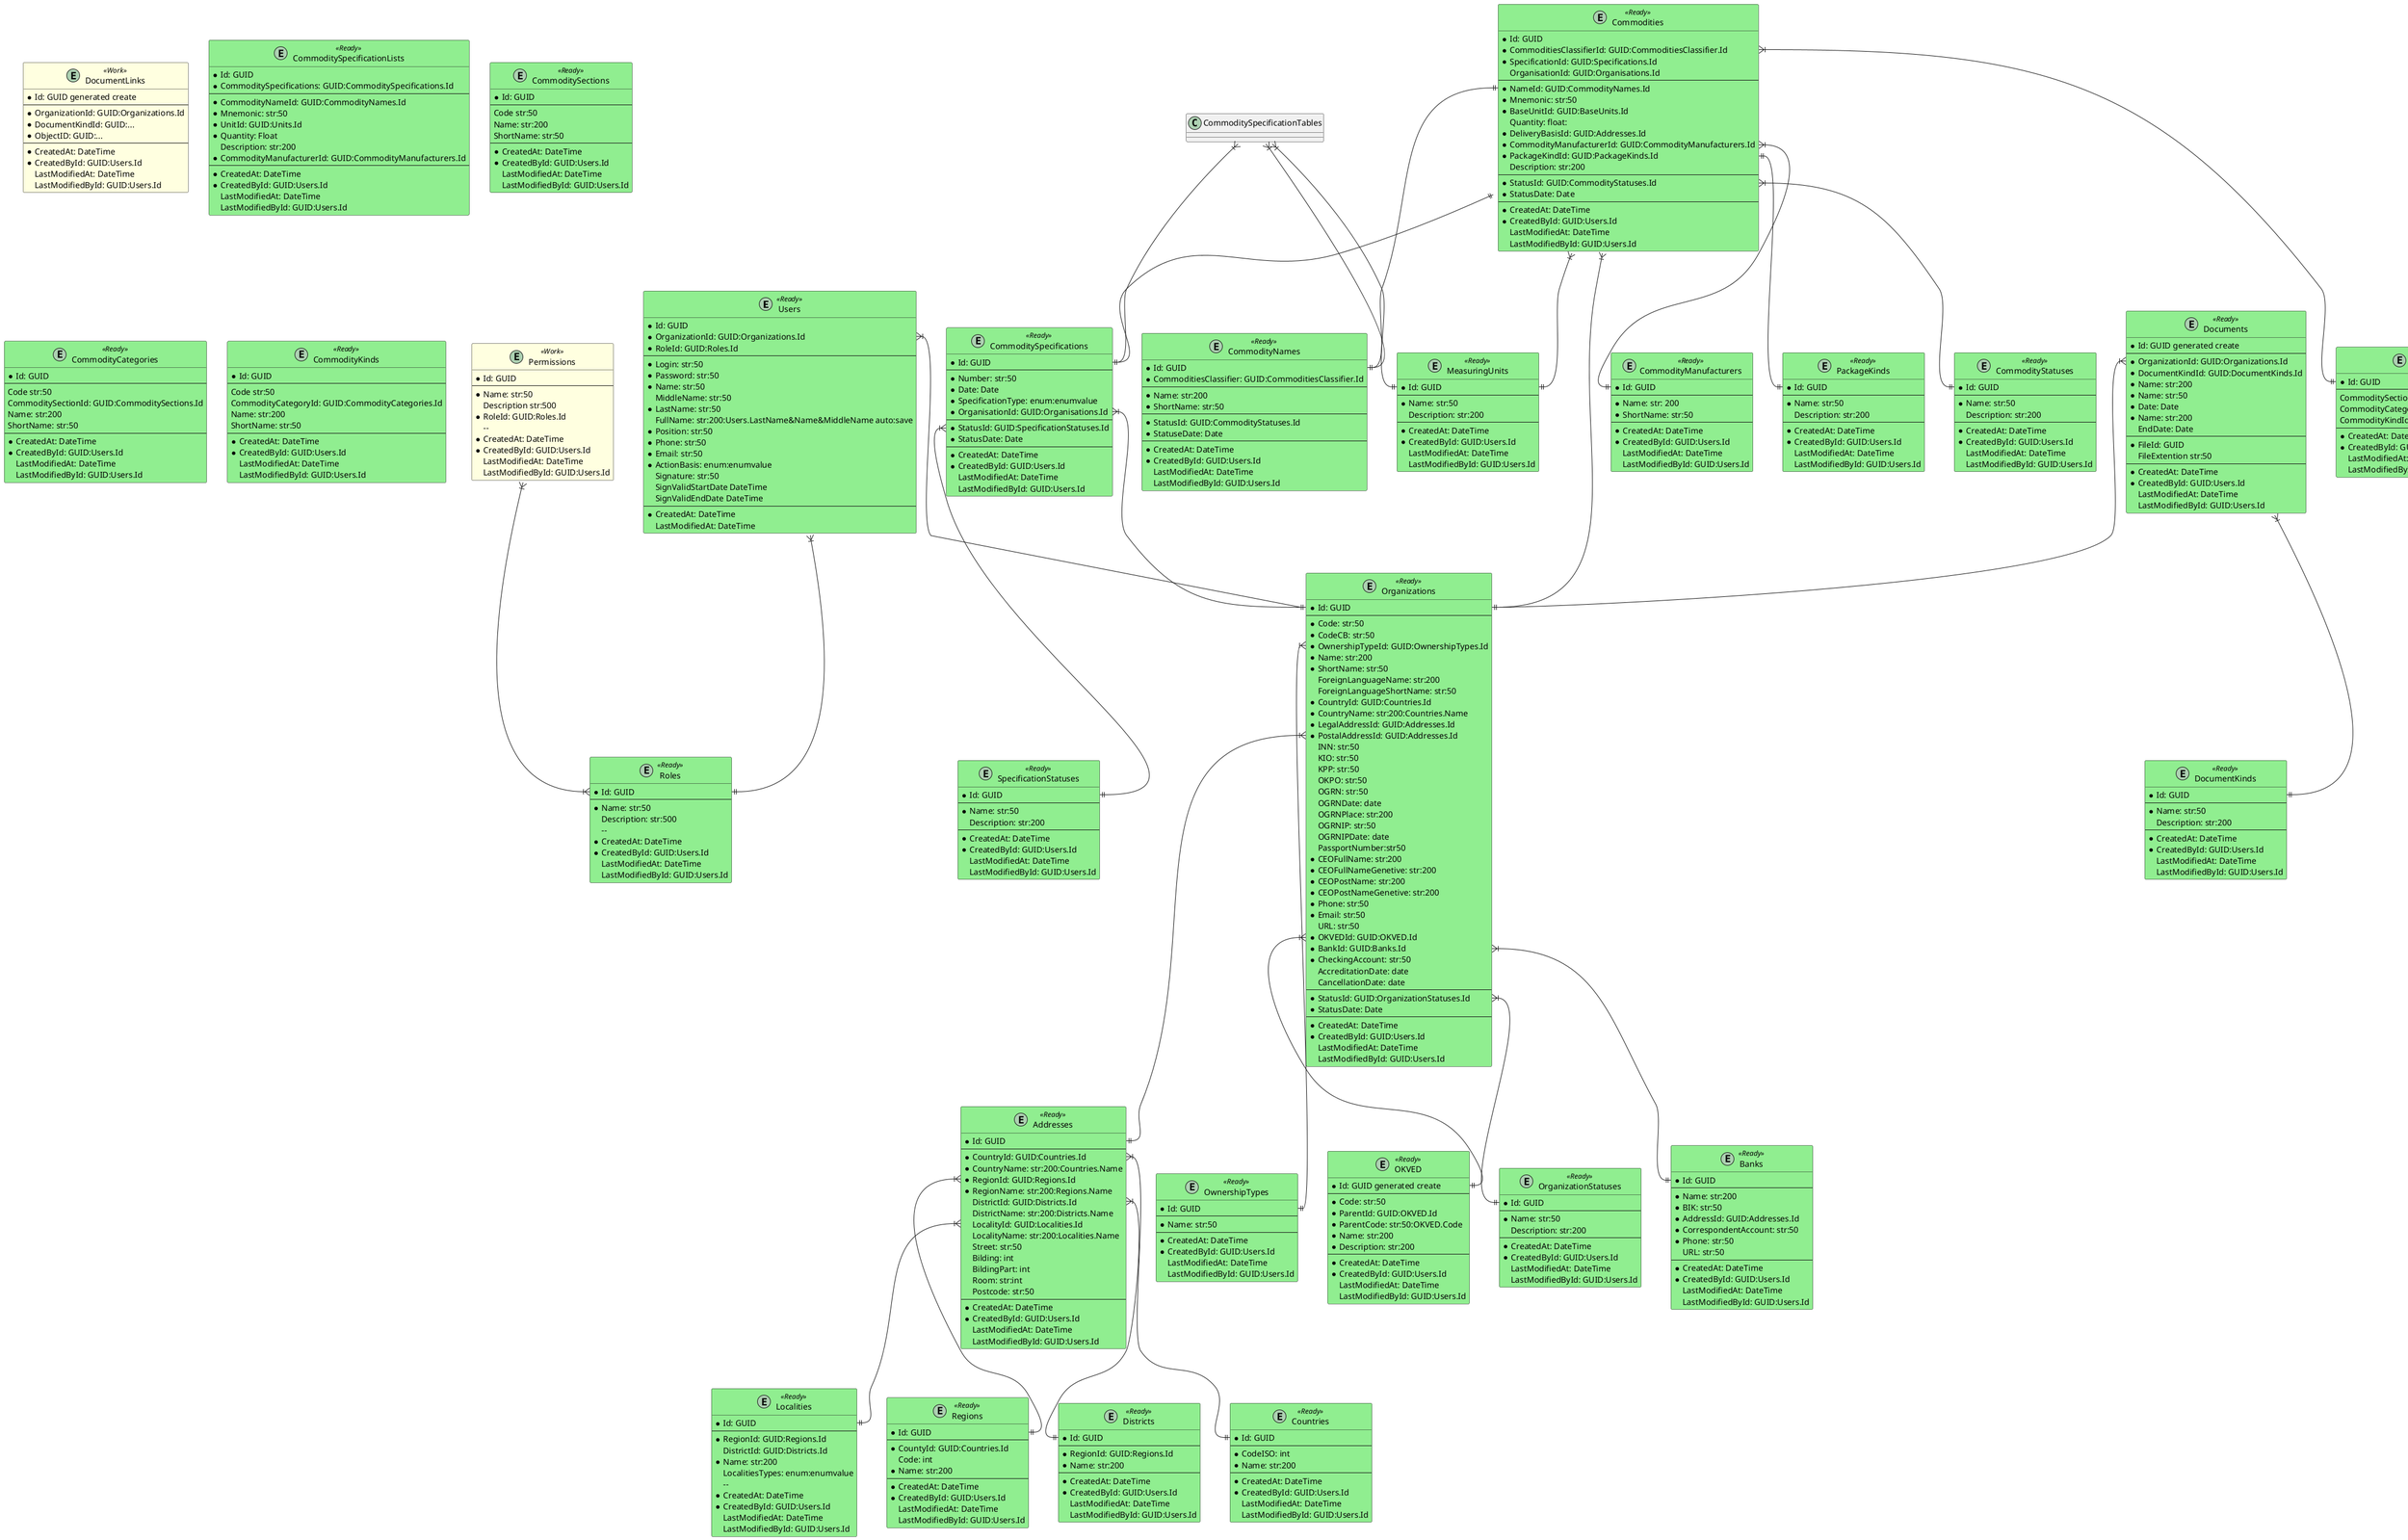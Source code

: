 @startuml "CTS Object Diagram"
/'**Легенда 

Типы данных (DataType):
    str:<long>                  Строка (string) определенной длинны в символах, размер лучше всего указывать кратным 8, т.е. 32, 64, 128, 256 и т.д., минимальная длина строки 32 символа.
    text                        Текст (text) неограниченно длинны.
    int                         Беззнаковое целое число (integer).
    float:<accuracy>            Число (numeric). Вещественное число с определенной точностью. Точность определяется количеством знаков после запятой в формате .<число знаковпосле запятой>.
    date:<mask>                 Дата (date). С помощью маски задается формат вводимого значения, dd, mm, yy, yyyy. Например: dd.mm.yyyy т.д.
    time:<mask>                 Время (time). С помощью маски задается формат вводимого значения, элементы маски hh, mm, ss. Пример: hh:mm:ss, hh:mm, mm:ss и т.д.
    datetime:<mask>             Дата и время (datetime). Дата, дата и время с определенной точностью. С помощью маски задается формат вводимого значения dd.mm.yyyy(yy)_hh:mm:ss, или dd.mm.yyyy(yy).
    bool                        Логический (boolean). Логическое значение - Истина/Лож. Используется для чек-боксов и радио-кнопок.
    enum:enumvalue              Перечисление (enumeration). Значения перечисления указываются в следующей строке в <enumvalue:>, в виде комментария обозначаемом "'", через "," в формате enumvalue:<Id>|<Name>. Перечисление, используется для полей с выпадающим списком к количеством значенией не более 5-10.
    bin                         Бинарный (binary) тип данных. Используется для указания на то что в поле будут хранится именно бинарные данные, например, хэши и т.д.
    GUID                        Глобальный уникльный идентификатор.  

Формат описания объектов (сущьностей):
    EntityName                  Имя объекта.
    EntityStage                 Состояние объекта, Work (в работе)/Ready (готово).
    DataType:argument           Тип данных и даполнительный аргумент, напимер длина строки для строкового реквизита.
    RefrerenceObject.Requsite   Указание на то что данные в рекыизит нужно взять из реквизита указанного объекта, указывается при необходимости.     
    Mandatory                   Знаком "*" - реквизит обязательный для заполнения.

    /'Наименование объекта'/ entity EntityName <<EntityStage>> {
        /'Наименование реквизита'/<Mandatory>RequisiteName: DataType:argument:RefrerenceObject.Requsite
    }        
'/


'**Оформление объектов
skinparam class {
/'Готово'/      BackgroundColor<<Ready>>    LightGreen
/'В работе'/    BackgroundColor<<Work>>     LightYellow
}

'**Таблицы

/'Пользователи'/ entity Users <<Ready>> {
    *Id: GUID
    /'Организация'/ *OrganizationId: GUID:Organizations.Id
    /'Роль'/ *RoleId: GUID:Roles.Id
    --
    /'Логин'/ *Login: str:50
    /'Пароль'/ *Password: str:50
    /'Имя'/ *Name: str:50
    /'Отчество'/ MiddleName: str:50
    /'Фамилия'/ *LastName: str:50
    /'ФИО'/ FullName: str:200:Users.LastName&Name&MiddleName auto:save
    /'Должность'/ *Position: str:50
    /'Телефон'/ *Phone: str:50
    /'Е-мэйл'/ *Email: str:50
    /'Действует на основании)'/ *ActionBasis: enum:enumvalue
    'enumvalue:0|Устава, 1|Доверенности
    /'ЭЦП'/ Signature: str:50
    /'Дата начала действия ЭЦП'/ SignValidStartDate DateTime
    /'Дата окончания действия ЭЦП'/ SignValidEndDate DateTime
    --
    /'Создано'/ *CreatedAt: DateTime
    /'Модифицировано'/ LastModifiedAt: DateTime
}

/'Роли'/ entity Roles <<Ready>> {
    *Id: GUID
    --
    /'Имя'/ *Name: str:50
    /'Описание'/ Description: str:500
     --
    /'Создано'/ *CreatedAt: DateTime
    /'Кем создано'/ *CreatedById: GUID:Users.Id
    /'Модифицировано'/ LastModifiedAt: DateTime
    /'Кем модифицировано'/ LastModifiedById: GUID:Users.Id
}

/'Разрешения'/ entity Permissions <<Work>> {
'?Нужно продумать как будем описывать разрешения для отдельных объектов?
    *Id: GUID
    --
    /'Имя'/ *Name: str:50
    /'Описание'/ Description str:500
    /'Роль'/ *RoleId: GUID:Roles.Id
     --
    /'Создано'/ *CreatedAt: DateTime
    /'Кем создано'/ *CreatedById: GUID:Users.Id
    /'Модифицировано'/ LastModifiedAt: DateTime
    /'Кем модифицировано'/ LastModifiedById: GUID:Users.Id
}

/'Адреса'/ entity Addresses <<Ready>> {
    *Id: GUID
    --
    /'Страна'/ *CountryId: GUID:Countries.Id
    /'Страна'/ *CountryName: str:200:Countries.Name
    /'Регион'/ *RegionId: GUID:Regions.Id
    /'Регион'/ *RegionName: str:200:Regions.Name
    /'Район'/ DistrictId: GUID:Districts.Id
    /'Район'/ DistrictName: str:200:Districts.Name
    /'Населенный пункт'/ LocalityId: GUID:Localities.Id
    /'Населенный пункт'/ LocalityName: str:200:Localities.Name
    /'Улица'/ Street: str:50
    /'Дом'/ Bilding: int
    /'Корпус'/ BildingPart: int
    /'Комната'/ Room: str:int
    /'Индекс'/ Postcode: str:50
    --
    /'Создано'/ *CreatedAt: DateTime
    /'Кем создано'/ *CreatedById: GUID:Users.Id
    /'Модифицировано'/ LastModifiedAt: DateTime
    /'Кем модифицировано'/ LastModifiedById: GUID:Users.Id
}

/'Страны'/ entity Countries <<Ready>> {
    *Id: GUID
    --
    /'Код'/ *CodeISO: int
    /'Наименование'/ *Name: str:200
    --
    /'Создано'/ *CreatedAt: DateTime
    /'Кем создано'/ *CreatedById: GUID:Users.Id
    /'Модифицировано'/ LastModifiedAt: DateTime
    /'Кем модифицировано'/ LastModifiedById: GUID:Users.Id
}

/'Регионы'/ entity Regions <<Ready>> {
    *Id: GUID
    --
    /'Страна'/ *СountyId: GUID:Countries.Id
    /'Код'/ Code: int
    /'Наименование'/ *Name: str:200
    --
    /'Создано'/ *CreatedAt: DateTime
    /'Кем создано'/ *CreatedById: GUID:Users.Id
    /'Модифицировано'/ LastModifiedAt: DateTime
    /'Кем модифицировано'/ LastModifiedById: GUID:Users.Id
}

/'Районы'/ entity Districts <<Ready>> {
    *Id: GUID
    --
    /'Регион'/ *RegionId: GUID:Regions.Id
    /'Наименование'/ *Name: str:200
    --
    /'Создано'/ *CreatedAt: DateTime
    /'Кем создано'/ *CreatedById: GUID:Users.Id
    /'Модифицировано'/ LastModifiedAt: DateTime
    /'Кем модифицировано'/ LastModifiedById: GUID:Users.Id
}

/'Населенные пункты'/ entity Localities <<Ready>> {
    *Id: GUID
    --
    /'Регион'/ *RegionId: GUID:Regions.Id
    /'Район'/ DistrictId: GUID:Districts.Id
    /'Наименование'/ *Name: str:200
    /'Типы населенных пунктов'/ LocalitiesTypes: enum:enumvalue
    'enumvalue: 0|Индекс,10|Город,20|Поселок,21|Станица,30|Древня,31|Село,32|Хутор,40|Станция,41|ЖД станция
     --
    /'Создано'/ *CreatedAt: DateTime
    /'Кем создано'/ *CreatedById: GUID:Users.Id
    /'Модифицировано'/ LastModifiedAt: DateTime
    /'Кем модифицировано'/ LastModifiedById: GUID:Users.Id
}

/'Организации-участники торгов'/ entity Organizations <<Ready>> {
    *Id: GUID
    --
    /'Код'/ *Code: str:50
    /'Код ЦБ'/*CodeCB: str:50
    /'Форма собственности'/ *OwnershipTypeId: GUID:OwnershipTypes.Id 
    /'Наименование'/ *Name: str:200
    /'Сокращенно наименование'/ *ShortName: str:50
    /'Полное наименование на иностранном языке'/ ForeignLanguageName: str:200
    /'Краткое наименование на иностранном языке'/ ForeignLanguageShortName: str:50
    /'Страна'/*CountryId: GUID:Countries.Id
    /'Страна'/ *CountryName: str:200:Countries.Name
    /'Юридический адрес'/ *LegalAddressId: GUID:Addresses.Id
    /'Почтовый адрес'/ *PostalAddressId: GUID:Addresses.Id
    /'ИНН'/ INN: str:50
    /'КИО'/ KIO: str:50
    /'КПП'/ KPP: str:50
    /'ОКПО'/ OKPO: str:50
    /'ОГРН'/ OGRN: str:50
    /'Дата присвоения ОГРН'/ OGRNDate: date
    /'Место выдачи ОГРН'/ OGRNPlace: str:200
    /'ОГРНИП'/ OGRNIP: str:50
    /'Дата регистрации ИП'/ OGRNIPDate: date
    /'Паспорт'/ PassportNumber:str50
    /'ФИО руководителя'/ *CEOFullName: str:200
    /'ФИО руководителя в родительном падеже'/ *CEOFullNameGenetive: str:200
    /'Должность руководителя'/ *CEOPostName: str:200
    /'Должность руководителя в родительном падеже'/ *CEOPostNameGenetive: str:200
    /'Телефон'/ *Phone: str:50
    /'Е-мэйл'/ *Email: str:50
    /'Web-адрес'/ URL: str:50
    /'Вид деятельности по ОКВЭД'/ *OKVEDId: GUID:OKVED.Id
    /'Банк'/ *BankId: GUID:Banks.Id
    /'Расчетный счёт'/ *CheckingAccount: str:50
    /'Дата аккредитации'/ AccreditationDate: date 
    /'Дата отмены аккредитации'/ CancellationDate: date 
    --
    /'Статус'/ *StatusId: GUID:OrganizationStatuses.Id
    /'Дата статуса'/ *StatusDate: Date
    --
    /'Создано'/ *CreatedAt: DateTime
    /'Кем создано'/ *CreatedById: GUID:Users.Id
    /'Модифицировано'/ LastModifiedAt: DateTime
    /'Кем модифицировано'/ LastModifiedById: GUID:Users.Id
}

/'Статус организации'/ entity OrganizationStatuses <<Ready>> {
    *Id: GUID
    --
    /'Наименование'/ *Name: str:50
    /'Описание'/ Description: str:200
    --
    /'Создано'/ *CreatedAt: DateTime
    /'Кем создано'/ *CreatedById: GUID:Users.Id
    /'Модифицировано'/ LastModifiedAt: DateTime
    /'Кем модифицировано'/ LastModifiedById: GUID:Users.Id
}

/'Формы собственности'/  entity OwnershipTypes <<Ready>> {
    *Id: GUID
    --
    /'Наименование'/ *Name: str:50
    --
    /'Создано'/ *CreatedAt: DateTime
    /'Кем создано'/ *CreatedById: GUID:Users.Id
    /'Модифицировано'/ LastModifiedAt: DateTime
    /'Кем модифицировано'/ LastModifiedById: GUID:Users.Id
} 

/'Банки'/ entity Banks <<Ready>> {
    *Id: GUID
    --
    /'Наименование'/ *Name: str:200
    /'БИК'/ *BIK: str:50
    /'Адрес'/ *AddressId: GUID:Addresses.Id
    /'Корресподентский счёт'/ *CorrespondentAccount: str:50
    /'Телефон'/ *Phone: str:50
    /'Веб-адрес'/ URL: str:50
    --
    /'Создано'/ *CreatedAt: DateTime
    /'Кем создано'/ *CreatedById: GUID:Users.Id
    /'Модифицировано'/ LastModifiedAt: DateTime
    /'Кем модифицировано'/ LastModifiedById: GUID:Users.Id
}

/'Виды деятельности по ОКВЭД'/ entity OKVED <<Ready>> {
    *Id: GUID generated create
    --
    /'Код'/ *Code: str:50
    /'Код-родитель'/ *ParentId: GUID:OKVED.Id
    /'Код-родитель'/ *ParentCode: str:50:OKVED.Code
    /'Наименование'/ *Name: str:200
    /'Расшифровка'/ *Description: str:200
    --
    /'Создано'/ *CreatedAt: DateTime
    /'Кем создано'/ *CreatedById: GUID:Users.Id
    /'Модифицировано'/ LastModifiedAt: DateTime
    /'Кем модифицировано'/ LastModifiedById: GUID:Users.Id
}

/'Документы'/ entity Documents <<Ready>> {
    *Id: GUID generated create
    --
    /'Организация'/ *OrganizationId: GUID:Organizations.Id
    /'Вид документа'/ *DocumentKindId: GUID:DocumentKinds.Id 
    /'Наименование документа'/ *Name: str:200
    /'Номер документа'/ *Name: str:50
    /'Дата документа'/ *Date: Date
    /'Тема документа'/ *Name: str:200
    /'Дата завердения действия'/ EndDate: Date
    --
    /'Сыылка на документ в файловом зранилище'/ *FileId: GUID
    /'Расширение файла'/ FileExtention str:50
    --
    /'Создано'/ *CreatedAt: DateTime
    /'Кем создано'/ *CreatedById: GUID:Users.Id
    /'Модифицировано'/ LastModifiedAt: DateTime
    /'Кем модифицировано'/ LastModifiedById: GUID:Users.Id
}

/'Связи Документов'/ entity DocumentLinks <<Work>> {
    *Id: GUID generated create
    --
    /'Документ'/ *OrganizationId: GUID:Organizations.Id
    /'Вид объекта'/ *DocumentKindId: GUID:...
    /'Объект'/ *ObjectID: GUID:...
    --
    /'Создано'/ *CreatedAt: DateTime
    /'Кем создано'/ *CreatedById: GUID:Users.Id
    /'Модифицировано'/ LastModifiedAt: DateTime
    /'Кем модифицировано'/ LastModifiedById: GUID:Users.Id
}


/'Вид документа'/ entity DocumentKinds <<Ready>>{
    *Id: GUID
    --
    /'Наименование'/ *Name: str:50
    /'Описание'/ Description: str:200
    --
    /'Создано'/ *CreatedAt: DateTime
    /'Кем создано'/ *CreatedById: GUID:Users.Id
    /'Модифицировано'/ LastModifiedAt: DateTime
    /'Кем модифицировано'/ LastModifiedById: GUID:Users.Id
}

/'Каталог товаров, работ и услуг (ТРУ)'/  entity Commodities <<Ready>> { 
    *Id: GUID
    /'Классификатор товаров'/ *CommoditiesClassifierId: GUID:CommoditiesClassifier.Id
    /'Спецификация'/ *SpecificationId: GUID:Specifications.Id
    /'Продавец'/ OrganisationId: GUID:Organisations.Id
    --
    /'Наименование'/ *NameId: GUID:CommodityNames.Id
    /'Мнемоника'/ *Mnemonic: str:50
    /'Лот (единица измерения товара)'/ *BaseUnitId: GUID:BaseUnits.Id
    /'Размер лота'/ Quantity: float: 
    /'Базис поставки'/ *DeliveryBasisId: GUID:Addresses.Id
    /'Завод-производитель'/ *CommodityManufacturerId: GUID:CommodityManufacturers.Id
    /'Упаковка'/ *PackageKindId: GUID:PackageKinds.Id
    /'Описание'/ Description: str:200
    --
    /'Статус'/ *StatusId: GUID:CommodityStatuses.Id
    /'Дата статуса'/ *StatusDate: Date
    --
    /'Создано'/ *CreatedAt: DateTime
    /'Кем создано'/ *CreatedById: GUID:Users.Id
    /'Модифицировано'/ LastModifiedAt: DateTime
    /'Кем модифицировано'/ LastModifiedById: GUID:Users.Id
}

/'Наименования товаров'/ entity CommodityNames <<Ready>> {
    *Id: GUID
    /'Классификатор товаров'/ *CommoditiesClassifier: GUID:CommoditiesClassifier.Id
    --
    /'Наименование'/ *Name: str:200
    /'Краткое наименование'/ *ShortName: str:50
    --
    /'Статус'/ *StatusId: GUID:CommodityStatuses.Id
    /'Дата статуса'/ *StatuseDate: Date
    --
    /'Создано'/ *CreatedAt: DateTime
    /'Кем создано'/ *CreatedById: GUID:Users.Id
    /'Модифицировано'/ LastModifiedAt: DateTime
    /'Кем модифицировано'/ LastModifiedById: GUID:Users.Id
}

/'Спецификации биржевых товаров'/ entity CommoditySpecifications <<Ready>> {
    *Id: GUID
    --
    /'Номер'/ *Number: str:50
    /'Дата'/ *Date: Date
    /'Тип спецификации'/ *SpecificationType: enum:enumvalue
    'enumvalue:1|На допуск товара,2|На корректировку товара, 3|На снятие товара
    /'Участник торгов'/ *OrganisationId: GUID:Organisations.Id
    --
    /'Статус'/ *StatusId: GUID:SpecificationStatuses.Id
    /'Дата статуса'/ *StatusDate: Date
    --
    /'Создано'/ *CreatedAt: DateTime
    /'Кем создано'/ *CreatedById: GUID:Users.Id
    /'Модифицировано'/ LastModifiedAt: DateTime
    /'Кем модифицировано'/ LastModifiedById: GUID:Users.Id
}

/'Список товаров спецификаций'/ entity CommoditySpecificationLists <<Ready>>{
    *Id: GUID 
    /'Спецификация'/ *CommoditySpecifications: GUID:CommoditySpecifications.Id
    --
    /'Наименование товара'/ *CommodityNameId: GUID:CommodityNames.Id
    /'Мнемоника'/ *Mnemonic: str:50
    /'Единица измерения. Creatio'/ *UnitId: GUID:Units.Id
    /'Размер лота'/ *Quantity: Float
    /'Описание'/ Description: str:200
    /'Производитель'/ *CommodityManufacturerId: GUID:CommodityManufacturers.Id
    --
    /'Создано'/ *CreatedAt: DateTime
    /'Кем создано'/ *CreatedById: GUID:Users.Id
    /'Модифицировано'/ LastModifiedAt: DateTime
    /'Кем модифицировано'/ LastModifiedById: GUID:Users.Id
}

'**Справочники

/'Статусы Каталога ТРУ'/ entity CommodityStatuses <<Ready>>{
    *Id: GUID
    --
    /'Наименование'/ *Name: str:50
    /'Описание'/ Description: str:200
    --
    /'Создано'/ *CreatedAt: DateTime
    /'Кем создано'/ *CreatedById: GUID:Users.Id
    /'Модифицировано'/ LastModifiedAt: DateTime
    /'Кем модифицировано'/ LastModifiedById: GUID:Users.Id
}

/'Статусы Cпецификации'/ entity SpecificationStatuses <<Ready>>{
    *Id: GUID
    --
    /'Наименование'/ *Name: str:50
    /'Описание'/ Description: str:200
    --
    /'Создано'/ *CreatedAt: DateTime
    /'Кем создано'/ *CreatedById: GUID:Users.Id
    /'Модифицировано'/ LastModifiedAt: DateTime
    /'Кем модифицировано'/ LastModifiedById: GUID:Users.Id
}

/'Единицы измерения'/ entity MeasuringUnits <<Ready>> {
    *Id: GUID
    --
    /'Ннаименование'/ *Name: str:50
    /'Описание'/ Description: str:200
    --
    /'Создано'/ *CreatedAt: DateTime
    /'Кем создано'/ *CreatedById: GUID:Users.Id
    /'Модифицировано'/ LastModifiedAt: DateTime
    /'Кем модифицировано'/ LastModifiedById: GUID:Users.Id
}

/'Заводы-производители'/ entity CommodityManufacturers <<Ready>> {
    *Id: GUID
    --
    /'Наименование'/ *Name: str: 200
    /'Краткое наименование'/ *ShortName: str:50
    --
    /'Создано'/ *CreatedAt: DateTime
    /'Кем создано'/ *CreatedById: GUID:Users.Id
    /'Модифицировано'/ LastModifiedAt: DateTime
    /'Кем модифицировано'/ LastModifiedById: GUID:Users.Id
}

/'Виды упаковок'/ entity PackageKinds <<Ready>> {
    *Id: GUID
    --
    /'Наименование'/ *Name: str:50
    /'Описание'/ Description: str:200
    --
    /'Создано'/ *CreatedAt: DateTime
    /'Кем создано'/ *CreatedById: GUID:Users.Id
    /'Модифицировано'/ LastModifiedAt: DateTime
    /'Кем модифицировано'/ LastModifiedById: GUID:Users.Id
}

/'Классификатор товаров'/ entity CommoditiesClassifier <<Ready>> {
    *Id: GUID
    --
    /'Отделение торгов'/ CommoditySectionId: GUID:CommoditySections.Id
    /'Категория товаров'/ CommodityCategoryId: GUID:CommodityCategories.Id
    /'Виды товаров'/ CommodityKindId: GUID:CommodityKinds.Id
    --
    /'Создано'/ *CreatedAt: DateTime
    /'Кем создано'/ *CreatedById: GUID:Users.Id
    /'Модифицировано'/ LastModifiedAt: DateTime
    /'Кем модифицировано'/ LastModifiedById: GUID:Users.Id
}

/'Отделения торгов'/ entity CommoditySections<<Ready>> {
    *Id: GUID
    --
    /'Код'/ Code str:50
    /'Полное наименование'/ Name: str:200
    /'Краткое наименование'/ ShortName: str:50
    --
    /'Создано'/ *CreatedAt: DateTime
    /'Кем создано'/ *CreatedById: GUID:Users.Id
    /'Модифицировано'/ LastModifiedAt: DateTime
    /'Кем модифицировано'/ LastModifiedById: GUID:Users.Id
}

/'Категории товаров'/ entity CommodityCategories <<Ready>> {
    *Id: GUID
    --
    /'Код'/ Code str:50
    /'Отделение торгов'/ CommoditySectionId: GUID:CommoditySections.Id
    /'Полное наименование'/ Name: str:200
    /'Краткое наименование'/ ShortName: str:50
    --
    /'Создано'/ *CreatedAt: DateTime
    /'Кем создано'/ *CreatedById: GUID:Users.Id
    /'Модифицировано'/ LastModifiedAt: DateTime
    /'Кем модифицировано'/ LastModifiedById: GUID:Users.Id
}

/'Виды товаров'/ entity CommodityKinds <<Ready>> {
    *Id: GUID
    --
    /'Код'/ Code str:50
    /'Категория товаров'/ CommodityCategoryId: GUID:CommodityCategories.Id
    /'Полное наименование'/ Name: str:200
    /'Краткое наименование'/ ShortName: str:50
    --
    /'Создано'/ *CreatedAt: DateTime
    /'Кем создано'/ *CreatedById: GUID:Users.Id
    /'Модифицировано'/ LastModifiedAt: DateTime
    /'Кем модифицировано'/ LastModifiedById: GUID:Users.Id
}

'***Связи таблиц

'Пользователи
    Users::OrganizationId }|--|| Organizations::Id
    Users::RolesId }|--|| Roles::Id
    
'Разрешения'
    Permissions::RolesId }|--|{ Roles::Id

'Адреса
    Addresses::CountryId }|--|| Countries::Id
    Addresses::RegionId }|--|| Regions::Id
    Addresses::DistrictId }|--|| Districts::Id
    Addresses::LocalityId }|--|| Localities::Id

'Организация
    Organizations::OwnershipTypeId }|--|| OwnershipTypes::Id
    Organizations::OKVEDId }|--|| OKVED::Id
    Organizations::PostalAddressId }|--|| Addresses::Id
    Organizations::BankId }|--|| Banks::Id
    Organizations::StatusId }|--|| OrganizationStatuses::Id

'Документы
    Documents::OrganizationId }|--|| Organizations::Id
    Documents::DocumentKindsId }|--|| DocumentKinds::Id

/'New 09/12/21'/
'Каталог ТРУ'
    Commodities::NameId ||--|| CommodityNames::Id
    Commodities::MeasuringUnitId }|--|| MeasuringUnits::Id
    Commodities::CommoditiesClassifier }|--|| CommoditiesClassifier::Id
    Commodities::PackageKindId ||--|| PackageKinds::Id
    Commodities::CommodityManufacturerId }|--|| CommodityManufacturers::Id
    Commodities::OrganisationsId }|--|| Organizations::Id
    Commodities::StatusId }|--|| CommodityStatuses::Id
    Commodities::CommoditySpecificationId ||--|| CommoditySpecifications::Id 

'Спецификация биржевых товаров
    CommoditySpecifications::OrganisationId }|--|| Organizations::Id
    CommoditySpecifications::StatusId }|--|| SpecificationStatuses::Id

'Табличная часть Спецификаций биржевых товаров
    CommoditySpecificationTables::CommoditySpecificationId }|--|| CommoditySpecifications::Id
    CommoditySpecificationTables::CommodityNameId }|--|| CommodityNames::Id
    CommoditySpecificationTables::MeasuringUnitId }|--|| MeasuringUnits::Id

@enduml